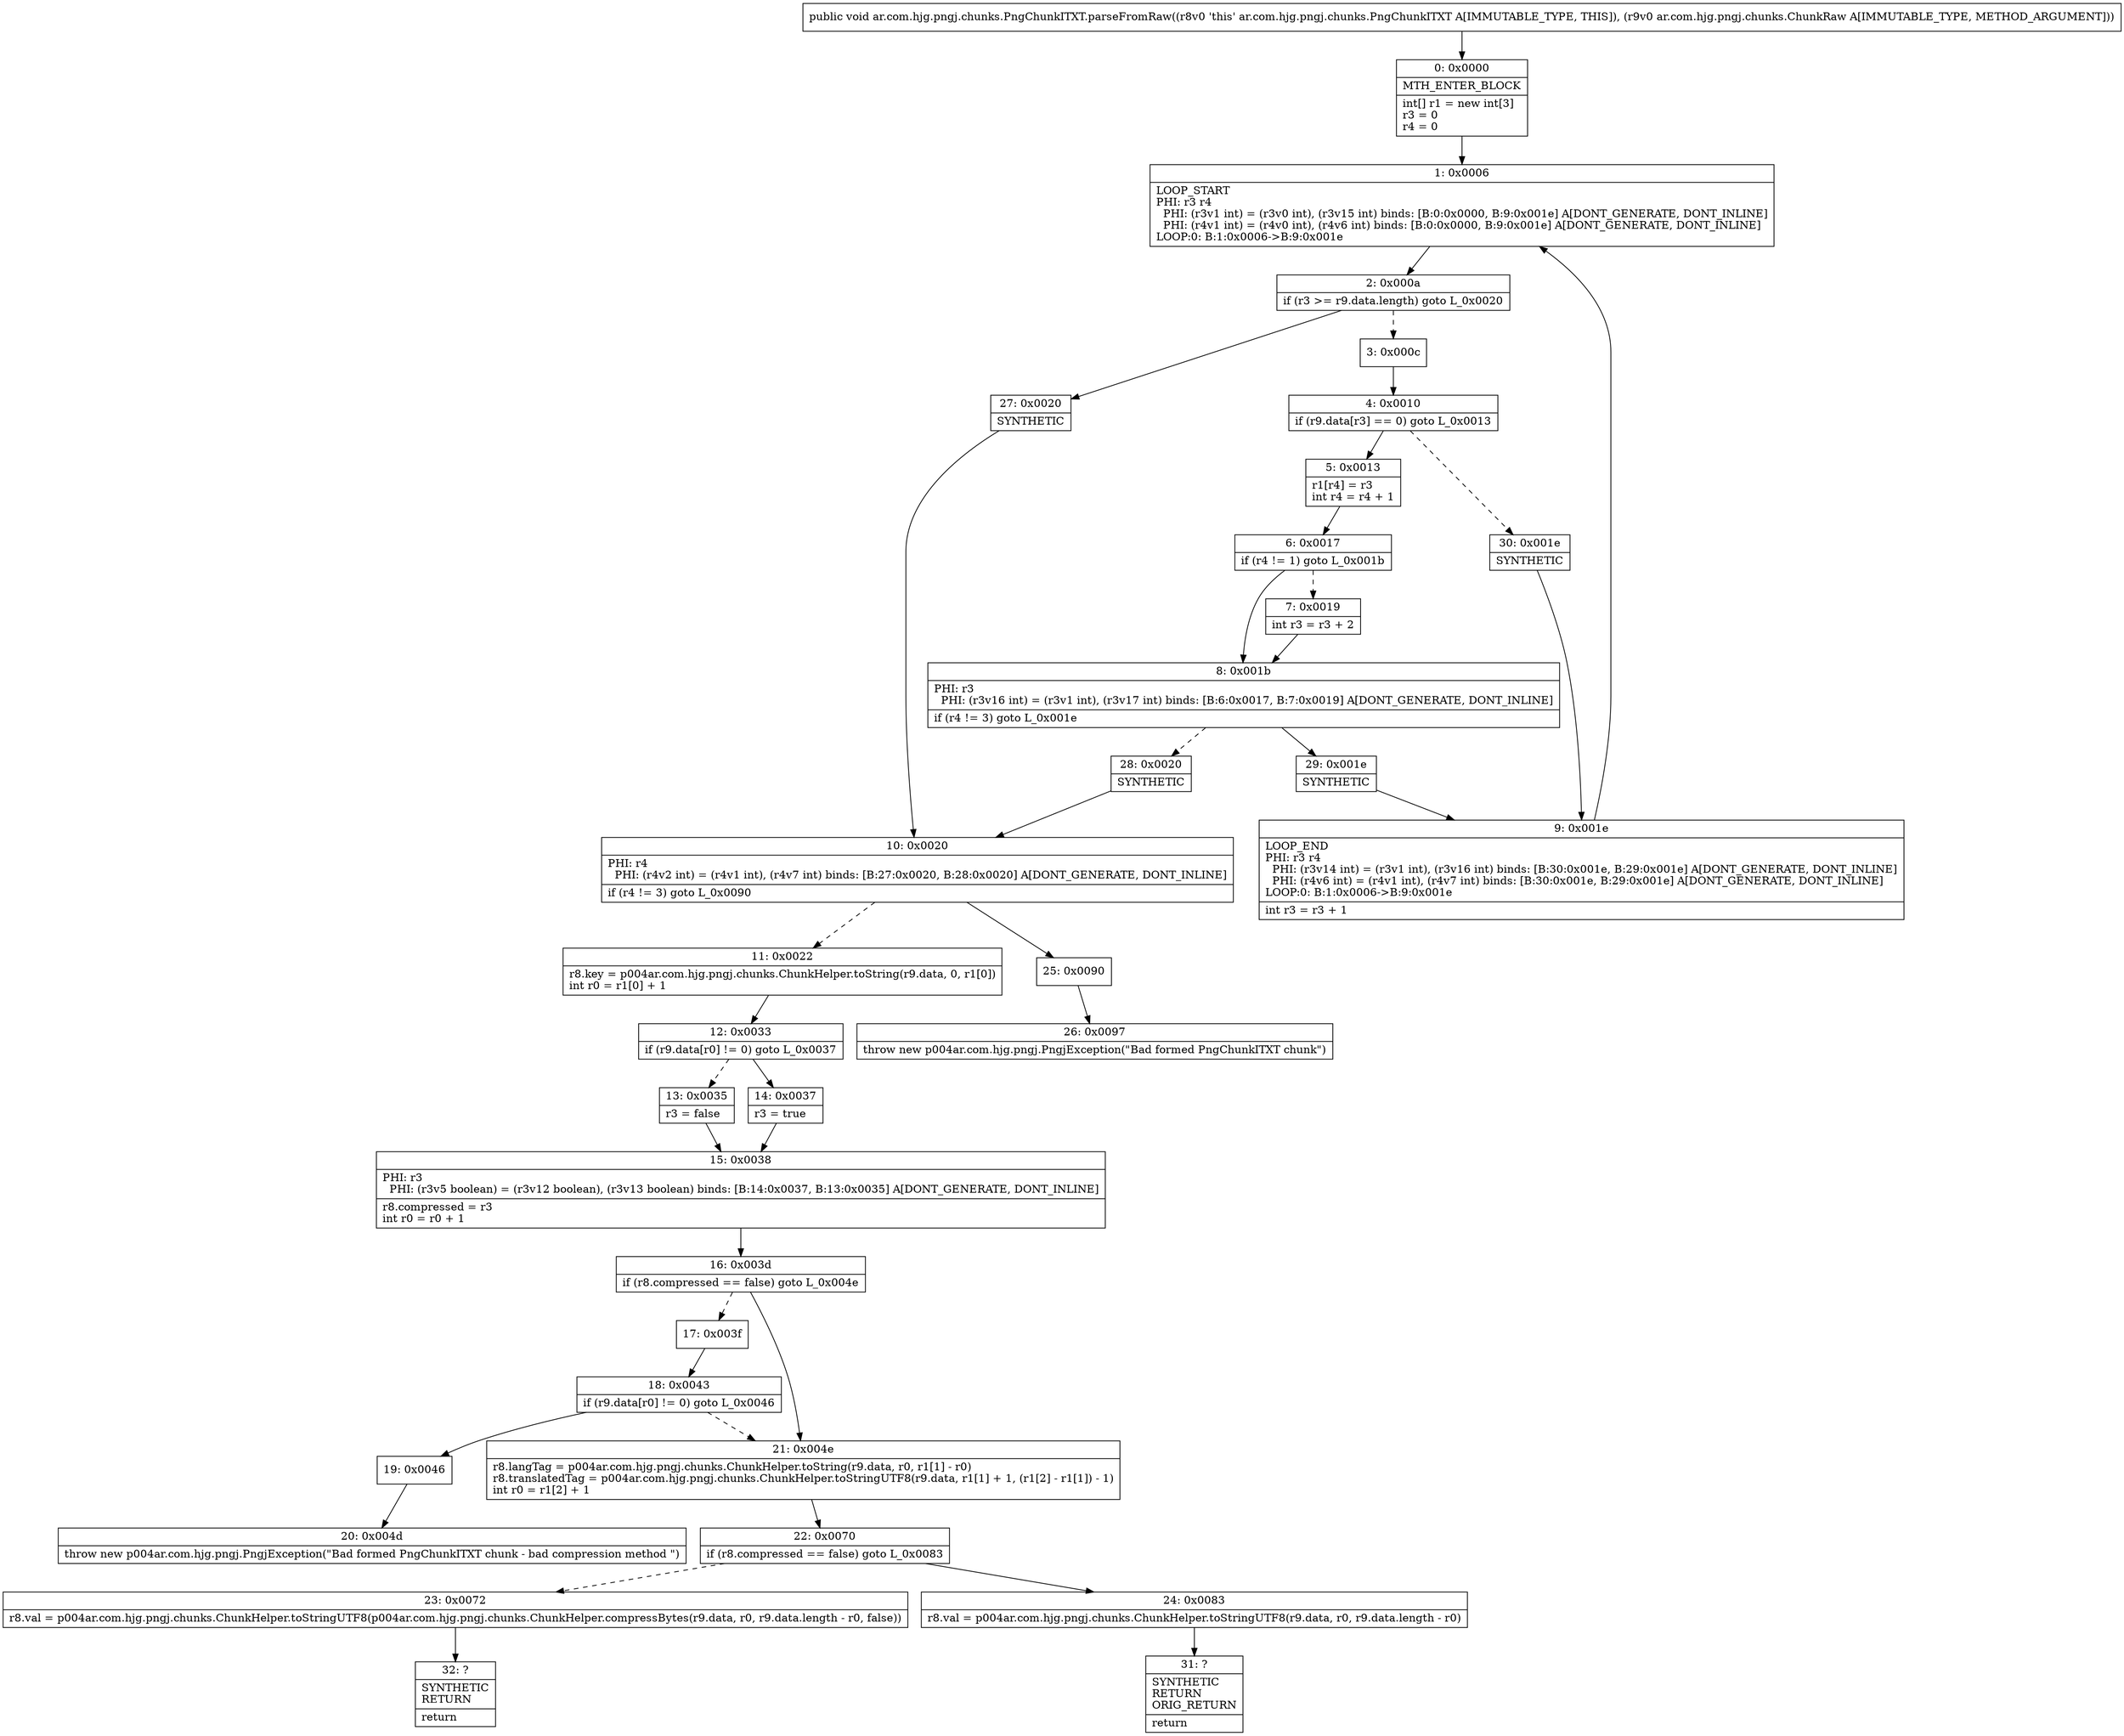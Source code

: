 digraph "CFG forar.com.hjg.pngj.chunks.PngChunkITXT.parseFromRaw(Lar\/com\/hjg\/pngj\/chunks\/ChunkRaw;)V" {
Node_0 [shape=record,label="{0\:\ 0x0000|MTH_ENTER_BLOCK\l|int[] r1 = new int[3]\lr3 = 0\lr4 = 0\l}"];
Node_1 [shape=record,label="{1\:\ 0x0006|LOOP_START\lPHI: r3 r4 \l  PHI: (r3v1 int) = (r3v0 int), (r3v15 int) binds: [B:0:0x0000, B:9:0x001e] A[DONT_GENERATE, DONT_INLINE]\l  PHI: (r4v1 int) = (r4v0 int), (r4v6 int) binds: [B:0:0x0000, B:9:0x001e] A[DONT_GENERATE, DONT_INLINE]\lLOOP:0: B:1:0x0006\-\>B:9:0x001e\l}"];
Node_2 [shape=record,label="{2\:\ 0x000a|if (r3 \>= r9.data.length) goto L_0x0020\l}"];
Node_3 [shape=record,label="{3\:\ 0x000c}"];
Node_4 [shape=record,label="{4\:\ 0x0010|if (r9.data[r3] == 0) goto L_0x0013\l}"];
Node_5 [shape=record,label="{5\:\ 0x0013|r1[r4] = r3\lint r4 = r4 + 1\l}"];
Node_6 [shape=record,label="{6\:\ 0x0017|if (r4 != 1) goto L_0x001b\l}"];
Node_7 [shape=record,label="{7\:\ 0x0019|int r3 = r3 + 2\l}"];
Node_8 [shape=record,label="{8\:\ 0x001b|PHI: r3 \l  PHI: (r3v16 int) = (r3v1 int), (r3v17 int) binds: [B:6:0x0017, B:7:0x0019] A[DONT_GENERATE, DONT_INLINE]\l|if (r4 != 3) goto L_0x001e\l}"];
Node_9 [shape=record,label="{9\:\ 0x001e|LOOP_END\lPHI: r3 r4 \l  PHI: (r3v14 int) = (r3v1 int), (r3v16 int) binds: [B:30:0x001e, B:29:0x001e] A[DONT_GENERATE, DONT_INLINE]\l  PHI: (r4v6 int) = (r4v1 int), (r4v7 int) binds: [B:30:0x001e, B:29:0x001e] A[DONT_GENERATE, DONT_INLINE]\lLOOP:0: B:1:0x0006\-\>B:9:0x001e\l|int r3 = r3 + 1\l}"];
Node_10 [shape=record,label="{10\:\ 0x0020|PHI: r4 \l  PHI: (r4v2 int) = (r4v1 int), (r4v7 int) binds: [B:27:0x0020, B:28:0x0020] A[DONT_GENERATE, DONT_INLINE]\l|if (r4 != 3) goto L_0x0090\l}"];
Node_11 [shape=record,label="{11\:\ 0x0022|r8.key = p004ar.com.hjg.pngj.chunks.ChunkHelper.toString(r9.data, 0, r1[0])\lint r0 = r1[0] + 1\l}"];
Node_12 [shape=record,label="{12\:\ 0x0033|if (r9.data[r0] != 0) goto L_0x0037\l}"];
Node_13 [shape=record,label="{13\:\ 0x0035|r3 = false\l}"];
Node_14 [shape=record,label="{14\:\ 0x0037|r3 = true\l}"];
Node_15 [shape=record,label="{15\:\ 0x0038|PHI: r3 \l  PHI: (r3v5 boolean) = (r3v12 boolean), (r3v13 boolean) binds: [B:14:0x0037, B:13:0x0035] A[DONT_GENERATE, DONT_INLINE]\l|r8.compressed = r3\lint r0 = r0 + 1\l}"];
Node_16 [shape=record,label="{16\:\ 0x003d|if (r8.compressed == false) goto L_0x004e\l}"];
Node_17 [shape=record,label="{17\:\ 0x003f}"];
Node_18 [shape=record,label="{18\:\ 0x0043|if (r9.data[r0] != 0) goto L_0x0046\l}"];
Node_19 [shape=record,label="{19\:\ 0x0046}"];
Node_20 [shape=record,label="{20\:\ 0x004d|throw new p004ar.com.hjg.pngj.PngjException(\"Bad formed PngChunkITXT chunk \- bad compression method \")\l}"];
Node_21 [shape=record,label="{21\:\ 0x004e|r8.langTag = p004ar.com.hjg.pngj.chunks.ChunkHelper.toString(r9.data, r0, r1[1] \- r0)\lr8.translatedTag = p004ar.com.hjg.pngj.chunks.ChunkHelper.toStringUTF8(r9.data, r1[1] + 1, (r1[2] \- r1[1]) \- 1)\lint r0 = r1[2] + 1\l}"];
Node_22 [shape=record,label="{22\:\ 0x0070|if (r8.compressed == false) goto L_0x0083\l}"];
Node_23 [shape=record,label="{23\:\ 0x0072|r8.val = p004ar.com.hjg.pngj.chunks.ChunkHelper.toStringUTF8(p004ar.com.hjg.pngj.chunks.ChunkHelper.compressBytes(r9.data, r0, r9.data.length \- r0, false))\l}"];
Node_24 [shape=record,label="{24\:\ 0x0083|r8.val = p004ar.com.hjg.pngj.chunks.ChunkHelper.toStringUTF8(r9.data, r0, r9.data.length \- r0)\l}"];
Node_25 [shape=record,label="{25\:\ 0x0090}"];
Node_26 [shape=record,label="{26\:\ 0x0097|throw new p004ar.com.hjg.pngj.PngjException(\"Bad formed PngChunkITXT chunk\")\l}"];
Node_27 [shape=record,label="{27\:\ 0x0020|SYNTHETIC\l}"];
Node_28 [shape=record,label="{28\:\ 0x0020|SYNTHETIC\l}"];
Node_29 [shape=record,label="{29\:\ 0x001e|SYNTHETIC\l}"];
Node_30 [shape=record,label="{30\:\ 0x001e|SYNTHETIC\l}"];
Node_31 [shape=record,label="{31\:\ ?|SYNTHETIC\lRETURN\lORIG_RETURN\l|return\l}"];
Node_32 [shape=record,label="{32\:\ ?|SYNTHETIC\lRETURN\l|return\l}"];
MethodNode[shape=record,label="{public void ar.com.hjg.pngj.chunks.PngChunkITXT.parseFromRaw((r8v0 'this' ar.com.hjg.pngj.chunks.PngChunkITXT A[IMMUTABLE_TYPE, THIS]), (r9v0 ar.com.hjg.pngj.chunks.ChunkRaw A[IMMUTABLE_TYPE, METHOD_ARGUMENT])) }"];
MethodNode -> Node_0;
Node_0 -> Node_1;
Node_1 -> Node_2;
Node_2 -> Node_3[style=dashed];
Node_2 -> Node_27;
Node_3 -> Node_4;
Node_4 -> Node_5;
Node_4 -> Node_30[style=dashed];
Node_5 -> Node_6;
Node_6 -> Node_7[style=dashed];
Node_6 -> Node_8;
Node_7 -> Node_8;
Node_8 -> Node_28[style=dashed];
Node_8 -> Node_29;
Node_9 -> Node_1;
Node_10 -> Node_11[style=dashed];
Node_10 -> Node_25;
Node_11 -> Node_12;
Node_12 -> Node_13[style=dashed];
Node_12 -> Node_14;
Node_13 -> Node_15;
Node_14 -> Node_15;
Node_15 -> Node_16;
Node_16 -> Node_17[style=dashed];
Node_16 -> Node_21;
Node_17 -> Node_18;
Node_18 -> Node_19;
Node_18 -> Node_21[style=dashed];
Node_19 -> Node_20;
Node_21 -> Node_22;
Node_22 -> Node_23[style=dashed];
Node_22 -> Node_24;
Node_23 -> Node_32;
Node_24 -> Node_31;
Node_25 -> Node_26;
Node_27 -> Node_10;
Node_28 -> Node_10;
Node_29 -> Node_9;
Node_30 -> Node_9;
}

